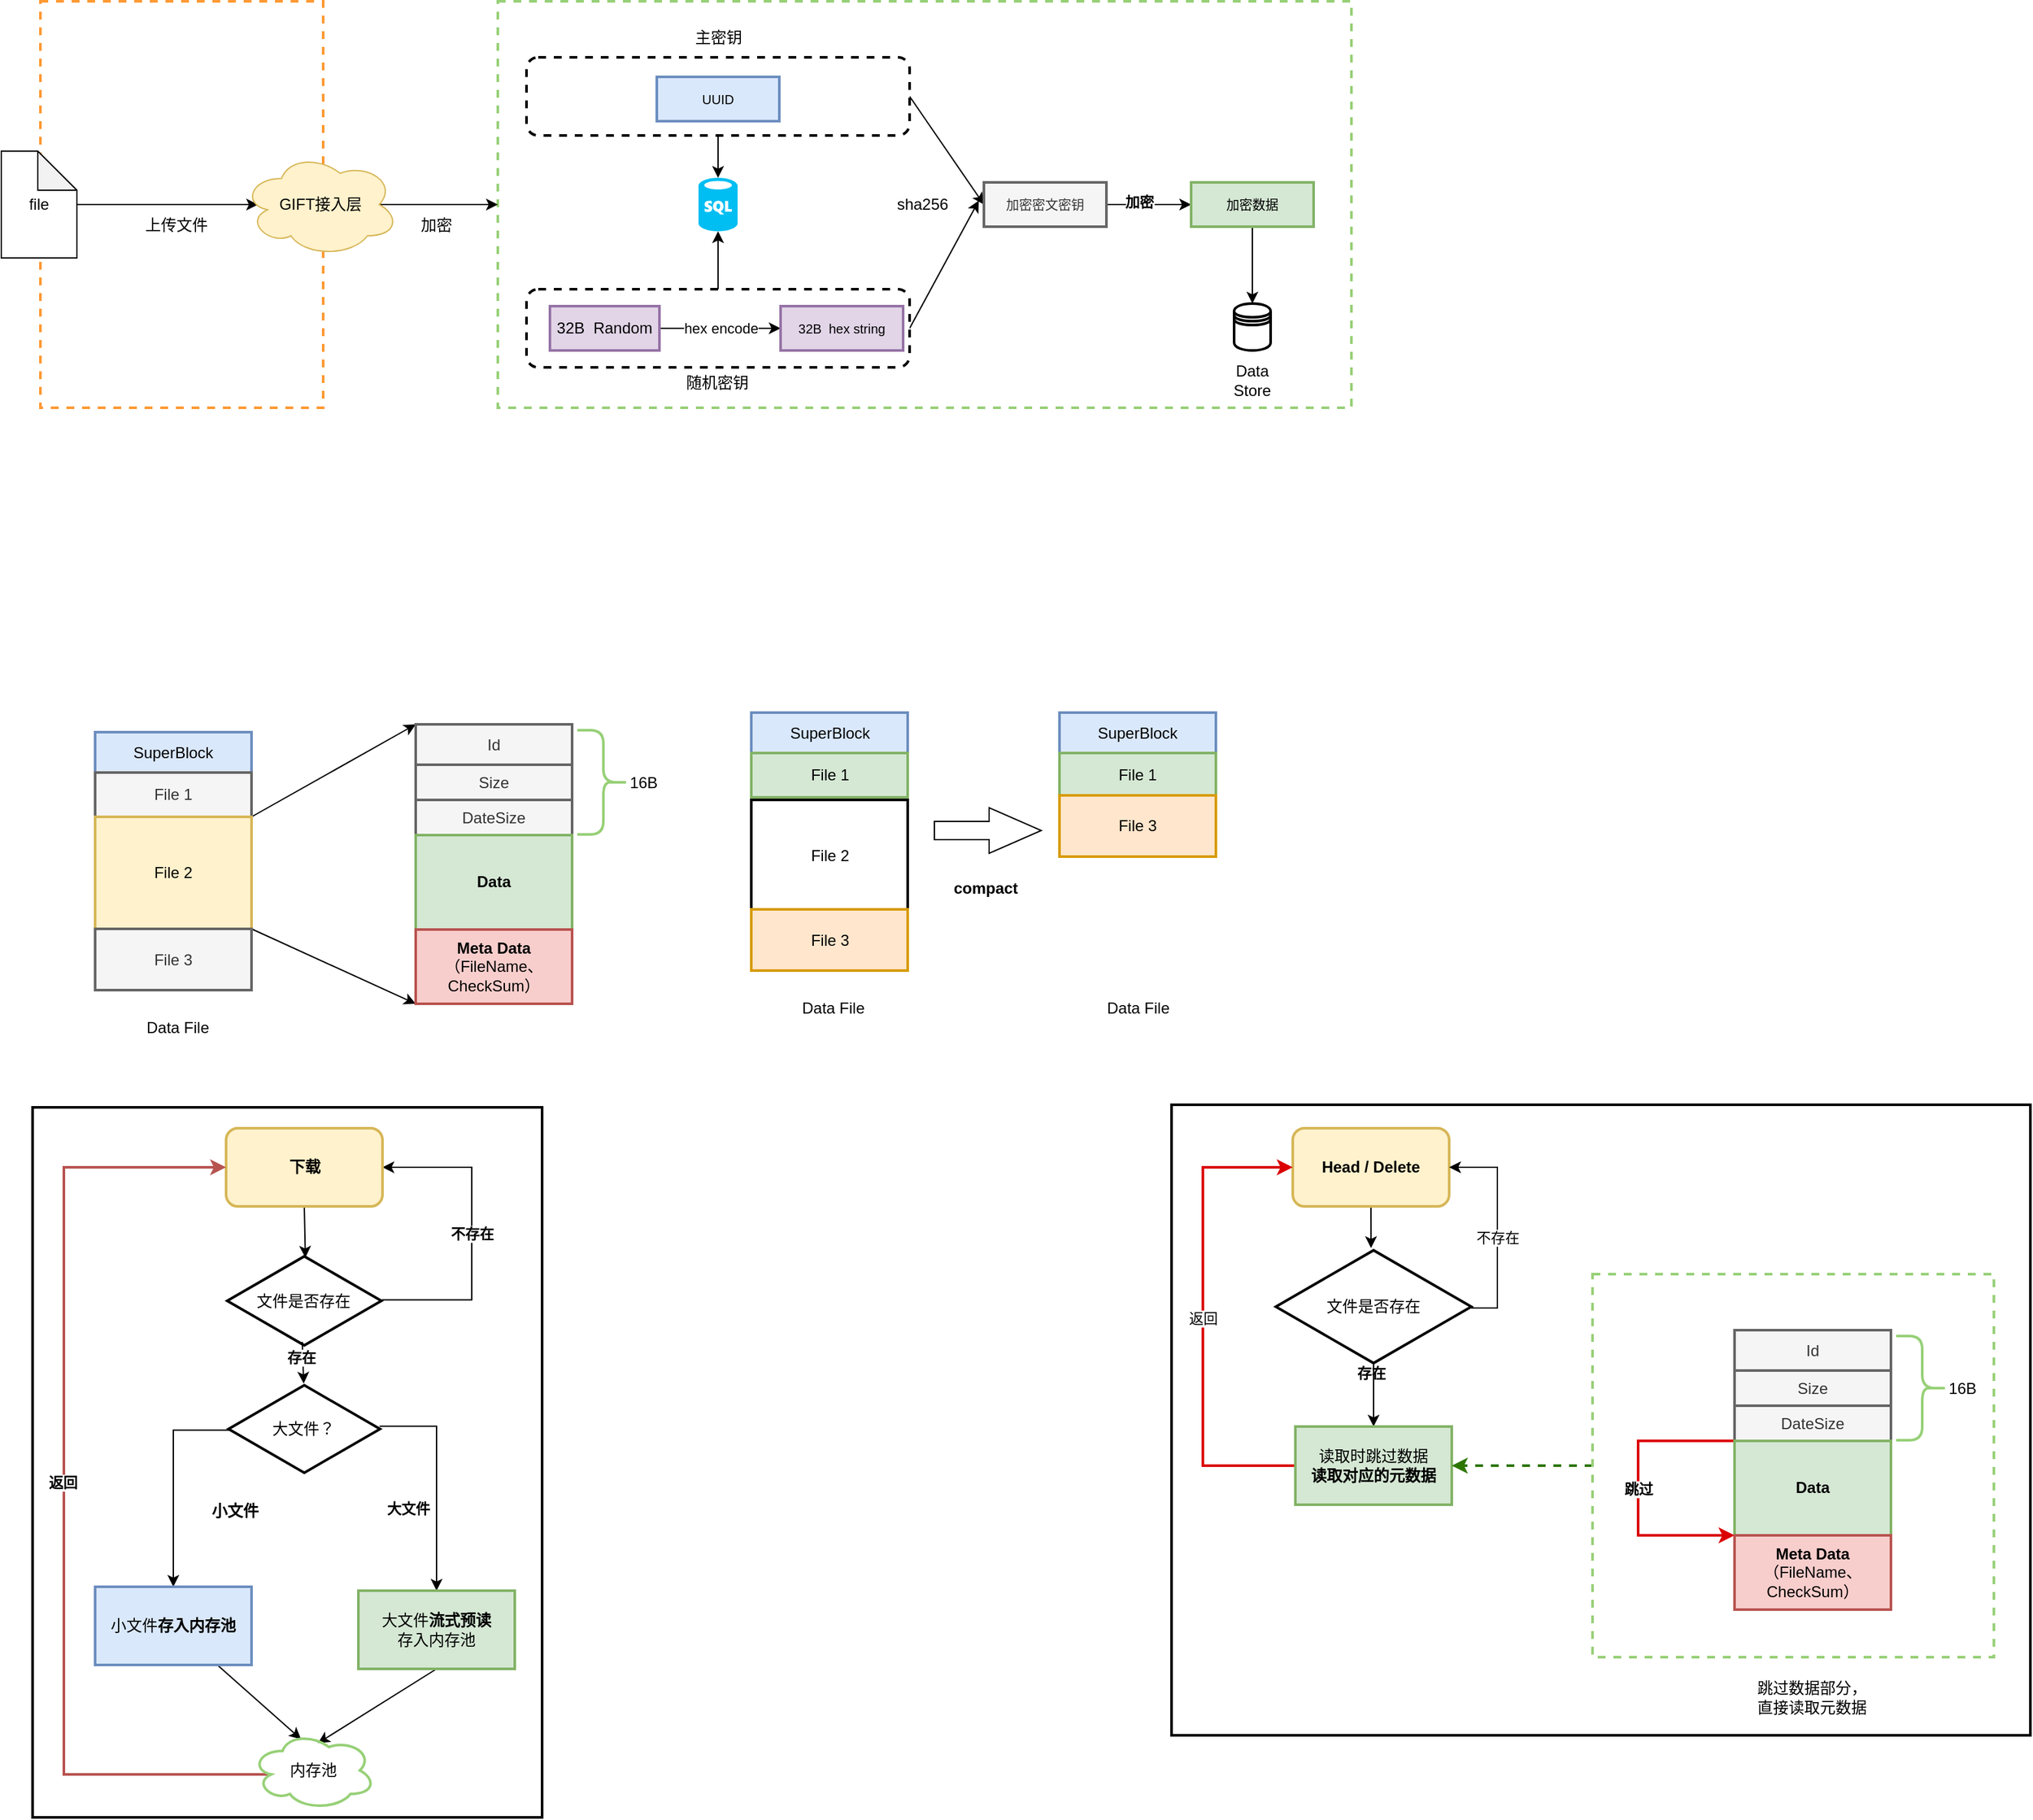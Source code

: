 <mxfile version="15.5.2" type="github">
  <diagram id="tpC0G9TIvh7pOY5HOuUN" name="Page-1">
    <mxGraphModel dx="946" dy="589" grid="0" gridSize="10" guides="1" tooltips="1" connect="1" arrows="1" fold="1" page="1" pageScale="1" pageWidth="3300" pageHeight="4681" math="0" shadow="0">
      <root>
        <mxCell id="0" />
        <mxCell id="1" parent="0" />
        <mxCell id="4K-yeC07X4enUbnwsxa1-139" value="" style="rounded=0;whiteSpace=wrap;html=1;strokeWidth=2;fillColor=none;gradientColor=none;" parent="1" vertex="1">
          <mxGeometry x="73" y="943" width="391" height="545" as="geometry" />
        </mxCell>
        <mxCell id="4K-yeC07X4enUbnwsxa1-140" value="" style="rounded=0;whiteSpace=wrap;html=1;strokeColor=#000000;strokeWidth=2;fillColor=none;gradientColor=none;" parent="1" vertex="1">
          <mxGeometry x="947" y="941" width="659" height="484" as="geometry" />
        </mxCell>
        <mxCell id="4K-yeC07X4enUbnwsxa1-6" value="" style="rounded=0;whiteSpace=wrap;html=1;perimeterSpacing=0;strokeWidth=2;dashed=1;fillColor=none;strokeColor=#97D077;" parent="1" vertex="1">
          <mxGeometry x="430" y="94" width="655" height="312" as="geometry" />
        </mxCell>
        <mxCell id="4K-yeC07X4enUbnwsxa1-5" value="" style="rounded=0;whiteSpace=wrap;html=1;perimeterSpacing=0;strokeWidth=2;dashed=1;strokeColor=#FF9933;" parent="1" vertex="1">
          <mxGeometry x="79" y="94" width="217" height="312" as="geometry" />
        </mxCell>
        <mxCell id="4K-yeC07X4enUbnwsxa1-4" style="edgeStyle=orthogonalEdgeStyle;rounded=0;orthogonalLoop=1;jettySize=auto;html=1;entryX=0.1;entryY=0.5;entryDx=0;entryDy=0;entryPerimeter=0;" parent="1" source="4K-yeC07X4enUbnwsxa1-1" target="4K-yeC07X4enUbnwsxa1-2" edge="1">
          <mxGeometry relative="1" as="geometry" />
        </mxCell>
        <mxCell id="4K-yeC07X4enUbnwsxa1-1" value="file" style="shape=note;whiteSpace=wrap;html=1;backgroundOutline=1;darkOpacity=0.05;" parent="1" vertex="1">
          <mxGeometry x="49" y="209" width="58" height="82" as="geometry" />
        </mxCell>
        <mxCell id="4K-yeC07X4enUbnwsxa1-7" style="edgeStyle=orthogonalEdgeStyle;rounded=0;orthogonalLoop=1;jettySize=auto;html=1;exitX=0.875;exitY=0.5;exitDx=0;exitDy=0;exitPerimeter=0;entryX=0;entryY=0.5;entryDx=0;entryDy=0;" parent="1" source="4K-yeC07X4enUbnwsxa1-2" target="4K-yeC07X4enUbnwsxa1-6" edge="1">
          <mxGeometry relative="1" as="geometry" />
        </mxCell>
        <mxCell id="4K-yeC07X4enUbnwsxa1-2" value="GIFT接入层" style="ellipse;shape=cloud;whiteSpace=wrap;html=1;fillColor=#fff2cc;strokeColor=#d6b656;" parent="1" vertex="1">
          <mxGeometry x="234" y="210" width="120" height="80" as="geometry" />
        </mxCell>
        <mxCell id="4K-yeC07X4enUbnwsxa1-8" value="上传文件" style="text;html=1;strokeColor=none;fillColor=none;align=center;verticalAlign=middle;whiteSpace=wrap;rounded=0;dashed=1;" parent="1" vertex="1">
          <mxGeometry x="148" y="255" width="71" height="21" as="geometry" />
        </mxCell>
        <mxCell id="4K-yeC07X4enUbnwsxa1-9" value="加密" style="text;html=1;strokeColor=none;fillColor=none;align=center;verticalAlign=middle;whiteSpace=wrap;rounded=0;dashed=1;" parent="1" vertex="1">
          <mxGeometry x="363" y="256" width="40" height="20" as="geometry" />
        </mxCell>
        <mxCell id="4K-yeC07X4enUbnwsxa1-28" style="edgeStyle=orthogonalEdgeStyle;rounded=0;orthogonalLoop=1;jettySize=auto;html=1;exitX=0.5;exitY=1;exitDx=0;exitDy=0;entryX=0.5;entryY=0;entryDx=0;entryDy=0;entryPerimeter=0;" parent="1" source="4K-yeC07X4enUbnwsxa1-10" target="4K-yeC07X4enUbnwsxa1-19" edge="1">
          <mxGeometry relative="1" as="geometry" />
        </mxCell>
        <mxCell id="4K-yeC07X4enUbnwsxa1-30" style="rounded=0;orthogonalLoop=1;jettySize=auto;html=1;exitX=1;exitY=0.5;exitDx=0;exitDy=0;entryX=0;entryY=0.5;entryDx=0;entryDy=0;" parent="1" source="4K-yeC07X4enUbnwsxa1-10" target="4K-yeC07X4enUbnwsxa1-29" edge="1">
          <mxGeometry relative="1" as="geometry" />
        </mxCell>
        <mxCell id="4K-yeC07X4enUbnwsxa1-10" value="" style="rounded=1;whiteSpace=wrap;html=1;dashed=1;strokeWidth=2;gradientColor=none;" parent="1" vertex="1">
          <mxGeometry x="452" y="137" width="294" height="60" as="geometry" />
        </mxCell>
        <mxCell id="4K-yeC07X4enUbnwsxa1-26" style="edgeStyle=orthogonalEdgeStyle;rounded=0;orthogonalLoop=1;jettySize=auto;html=1;exitX=0.5;exitY=0;exitDx=0;exitDy=0;entryX=0.5;entryY=1;entryDx=0;entryDy=0;entryPerimeter=0;" parent="1" source="4K-yeC07X4enUbnwsxa1-11" target="4K-yeC07X4enUbnwsxa1-19" edge="1">
          <mxGeometry relative="1" as="geometry" />
        </mxCell>
        <mxCell id="4K-yeC07X4enUbnwsxa1-31" style="edgeStyle=none;rounded=0;orthogonalLoop=1;jettySize=auto;html=1;exitX=1;exitY=0.5;exitDx=0;exitDy=0;" parent="1" source="4K-yeC07X4enUbnwsxa1-11" edge="1">
          <mxGeometry relative="1" as="geometry">
            <mxPoint x="799.059" y="247" as="targetPoint" />
          </mxGeometry>
        </mxCell>
        <mxCell id="4K-yeC07X4enUbnwsxa1-11" value="" style="rounded=1;whiteSpace=wrap;html=1;dashed=1;strokeWidth=2;gradientColor=none;" parent="1" vertex="1">
          <mxGeometry x="452" y="315" width="294" height="60" as="geometry" />
        </mxCell>
        <mxCell id="4K-yeC07X4enUbnwsxa1-12" value="主密钥" style="text;html=1;strokeColor=none;fillColor=none;align=center;verticalAlign=middle;whiteSpace=wrap;rounded=0;dashed=1;" parent="1" vertex="1">
          <mxGeometry x="573.5" y="112" width="51" height="20" as="geometry" />
        </mxCell>
        <mxCell id="4K-yeC07X4enUbnwsxa1-13" value="随机密钥" style="text;html=1;strokeColor=none;fillColor=none;align=center;verticalAlign=middle;whiteSpace=wrap;rounded=0;dashed=1;" parent="1" vertex="1">
          <mxGeometry x="568.75" y="377" width="58.5" height="20" as="geometry" />
        </mxCell>
        <mxCell id="4K-yeC07X4enUbnwsxa1-16" value="hex encode" style="edgeStyle=orthogonalEdgeStyle;rounded=0;orthogonalLoop=1;jettySize=auto;html=1;exitX=1;exitY=0.5;exitDx=0;exitDy=0;entryX=0;entryY=0.5;entryDx=0;entryDy=0;" parent="1" source="4K-yeC07X4enUbnwsxa1-14" target="4K-yeC07X4enUbnwsxa1-15" edge="1">
          <mxGeometry relative="1" as="geometry" />
        </mxCell>
        <mxCell id="4K-yeC07X4enUbnwsxa1-14" value="32B&amp;nbsp; Random" style="rounded=0;whiteSpace=wrap;html=1;strokeWidth=2;fillColor=#e1d5e7;strokeColor=#9673a6;" parent="1" vertex="1">
          <mxGeometry x="470" y="328" width="84" height="34" as="geometry" />
        </mxCell>
        <mxCell id="4K-yeC07X4enUbnwsxa1-15" value="&lt;font style=&quot;font-size: 10px&quot;&gt;32B&amp;nbsp; hex string&lt;/font&gt;" style="rounded=0;whiteSpace=wrap;html=1;strokeWidth=2;fillColor=#e1d5e7;strokeColor=#9673a6;" parent="1" vertex="1">
          <mxGeometry x="647" y="328" width="94" height="34" as="geometry" />
        </mxCell>
        <mxCell id="4K-yeC07X4enUbnwsxa1-17" value="&lt;font style=&quot;font-size: 10px&quot;&gt;UUID&lt;/font&gt;" style="rounded=0;whiteSpace=wrap;html=1;strokeWidth=2;fillColor=#dae8fc;strokeColor=#6c8ebf;" parent="1" vertex="1">
          <mxGeometry x="552" y="152" width="94" height="34" as="geometry" />
        </mxCell>
        <mxCell id="4K-yeC07X4enUbnwsxa1-19" value="" style="verticalLabelPosition=bottom;html=1;verticalAlign=top;align=center;strokeColor=none;fillColor=#00BEF2;shape=mxgraph.azure.sql_database;" parent="1" vertex="1">
          <mxGeometry x="584" y="229.5" width="30" height="41" as="geometry" />
        </mxCell>
        <mxCell id="4K-yeC07X4enUbnwsxa1-35" style="edgeStyle=none;rounded=0;orthogonalLoop=1;jettySize=auto;html=1;exitX=1;exitY=0.5;exitDx=0;exitDy=0;entryX=0;entryY=0.5;entryDx=0;entryDy=0;" parent="1" source="4K-yeC07X4enUbnwsxa1-29" target="4K-yeC07X4enUbnwsxa1-33" edge="1">
          <mxGeometry relative="1" as="geometry" />
        </mxCell>
        <mxCell id="4K-yeC07X4enUbnwsxa1-36" value="&lt;b&gt;加密&lt;/b&gt;" style="edgeLabel;html=1;align=center;verticalAlign=middle;resizable=0;points=[];" parent="4K-yeC07X4enUbnwsxa1-35" vertex="1" connectable="0">
          <mxGeometry x="-0.249" y="2" relative="1" as="geometry">
            <mxPoint as="offset" />
          </mxGeometry>
        </mxCell>
        <mxCell id="4K-yeC07X4enUbnwsxa1-29" value="&lt;span style=&quot;font-size: 10px&quot;&gt;加密密文密钥&lt;/span&gt;" style="rounded=0;whiteSpace=wrap;html=1;strokeWidth=2;fillColor=#f5f5f5;strokeColor=#666666;fontColor=#333333;" parent="1" vertex="1">
          <mxGeometry x="803" y="233" width="94" height="34" as="geometry" />
        </mxCell>
        <mxCell id="4K-yeC07X4enUbnwsxa1-32" value="sha256" style="text;html=1;strokeColor=none;fillColor=none;align=center;verticalAlign=middle;whiteSpace=wrap;rounded=0;" parent="1" vertex="1">
          <mxGeometry x="736" y="240" width="40" height="20" as="geometry" />
        </mxCell>
        <mxCell id="4K-yeC07X4enUbnwsxa1-38" style="edgeStyle=none;rounded=0;orthogonalLoop=1;jettySize=auto;html=1;exitX=0.5;exitY=1;exitDx=0;exitDy=0;" parent="1" source="4K-yeC07X4enUbnwsxa1-33" target="4K-yeC07X4enUbnwsxa1-37" edge="1">
          <mxGeometry relative="1" as="geometry" />
        </mxCell>
        <mxCell id="4K-yeC07X4enUbnwsxa1-33" value="&lt;span style=&quot;font-size: 10px&quot;&gt;加密数据&lt;/span&gt;" style="rounded=0;whiteSpace=wrap;html=1;strokeWidth=2;fillColor=#d5e8d4;strokeColor=#82b366;" parent="1" vertex="1">
          <mxGeometry x="962" y="233" width="94" height="34" as="geometry" />
        </mxCell>
        <mxCell id="4K-yeC07X4enUbnwsxa1-37" value="" style="shape=datastore;whiteSpace=wrap;html=1;strokeWidth=2;gradientColor=none;" parent="1" vertex="1">
          <mxGeometry x="995" y="326" width="28" height="36" as="geometry" />
        </mxCell>
        <mxCell id="4K-yeC07X4enUbnwsxa1-39" value="Data Store" style="text;html=1;strokeColor=none;fillColor=none;align=center;verticalAlign=middle;whiteSpace=wrap;rounded=0;" parent="1" vertex="1">
          <mxGeometry x="989" y="375" width="40" height="20" as="geometry" />
        </mxCell>
        <mxCell id="4K-yeC07X4enUbnwsxa1-42" style="edgeStyle=none;rounded=0;orthogonalLoop=1;jettySize=auto;html=1;exitX=1;exitY=0.5;exitDx=0;exitDy=0;" parent="1" source="4K-yeC07X4enUbnwsxa1-6" target="4K-yeC07X4enUbnwsxa1-6" edge="1">
          <mxGeometry relative="1" as="geometry" />
        </mxCell>
        <mxCell id="4K-yeC07X4enUbnwsxa1-59" value="SuperBlock" style="rounded=0;whiteSpace=wrap;html=1;strokeColor=#6c8ebf;strokeWidth=2;fillColor=#dae8fc;" parent="1" vertex="1">
          <mxGeometry x="121" y="655" width="120" height="31" as="geometry" />
        </mxCell>
        <mxCell id="4K-yeC07X4enUbnwsxa1-62" value="File 1" style="rounded=0;whiteSpace=wrap;html=1;strokeColor=#666666;strokeWidth=2;fillColor=#f5f5f5;fontColor=#333333;" parent="1" vertex="1">
          <mxGeometry x="121" y="686" width="120" height="34" as="geometry" />
        </mxCell>
        <mxCell id="4K-yeC07X4enUbnwsxa1-71" style="edgeStyle=none;rounded=0;orthogonalLoop=1;jettySize=auto;html=1;exitX=1;exitY=0;exitDx=0;exitDy=0;entryX=0;entryY=0;entryDx=0;entryDy=0;" parent="1" source="4K-yeC07X4enUbnwsxa1-63" target="4K-yeC07X4enUbnwsxa1-66" edge="1">
          <mxGeometry relative="1" as="geometry" />
        </mxCell>
        <mxCell id="4K-yeC07X4enUbnwsxa1-72" style="edgeStyle=none;rounded=0;orthogonalLoop=1;jettySize=auto;html=1;exitX=1;exitY=1;exitDx=0;exitDy=0;entryX=0;entryY=1;entryDx=0;entryDy=0;" parent="1" source="4K-yeC07X4enUbnwsxa1-63" target="4K-yeC07X4enUbnwsxa1-70" edge="1">
          <mxGeometry relative="1" as="geometry" />
        </mxCell>
        <mxCell id="4K-yeC07X4enUbnwsxa1-63" value="File 2" style="rounded=0;whiteSpace=wrap;html=1;strokeColor=#d6b656;strokeWidth=2;fillColor=#fff2cc;" parent="1" vertex="1">
          <mxGeometry x="121" y="720" width="120" height="86" as="geometry" />
        </mxCell>
        <mxCell id="4K-yeC07X4enUbnwsxa1-64" value="File 3" style="rounded=0;whiteSpace=wrap;html=1;strokeColor=#666666;strokeWidth=2;fillColor=#f5f5f5;fontColor=#333333;" parent="1" vertex="1">
          <mxGeometry x="121" y="806" width="120" height="47" as="geometry" />
        </mxCell>
        <mxCell id="4K-yeC07X4enUbnwsxa1-66" value="Id" style="rounded=0;whiteSpace=wrap;html=1;strokeColor=#666666;strokeWidth=2;fillColor=#f5f5f5;fontColor=#333333;" parent="1" vertex="1">
          <mxGeometry x="367" y="649" width="120" height="31" as="geometry" />
        </mxCell>
        <mxCell id="4K-yeC07X4enUbnwsxa1-67" value="Size" style="rounded=0;whiteSpace=wrap;html=1;strokeColor=#666666;strokeWidth=2;fillColor=#f5f5f5;fontColor=#333333;" parent="1" vertex="1">
          <mxGeometry x="367" y="680" width="120" height="27" as="geometry" />
        </mxCell>
        <mxCell id="4K-yeC07X4enUbnwsxa1-68" value="DateSize" style="rounded=0;whiteSpace=wrap;html=1;strokeColor=#666666;strokeWidth=2;fillColor=#f5f5f5;fontColor=#333333;" parent="1" vertex="1">
          <mxGeometry x="367" y="707" width="120" height="27" as="geometry" />
        </mxCell>
        <mxCell id="4K-yeC07X4enUbnwsxa1-69" value="Data" style="rounded=0;whiteSpace=wrap;html=1;strokeColor=#82b366;strokeWidth=2;fillColor=#d5e8d4;fontStyle=1" parent="1" vertex="1">
          <mxGeometry x="367" y="734" width="120" height="72.5" as="geometry" />
        </mxCell>
        <mxCell id="4K-yeC07X4enUbnwsxa1-70" value="&lt;b&gt;Meta&lt;/b&gt; &lt;b&gt;Data&lt;/b&gt;&lt;br&gt;（FileName、&lt;br&gt;CheckSum）" style="rounded=0;whiteSpace=wrap;html=1;strokeColor=#b85450;strokeWidth=2;fillColor=#f8cecc;" parent="1" vertex="1">
          <mxGeometry x="367" y="806.5" width="120" height="57" as="geometry" />
        </mxCell>
        <mxCell id="4K-yeC07X4enUbnwsxa1-73" value="" style="shape=curlyBracket;whiteSpace=wrap;html=1;rounded=1;flipH=1;strokeColor=#97D077;strokeWidth=2;fillColor=none;gradientColor=none;" parent="1" vertex="1">
          <mxGeometry x="491" y="653.5" width="40" height="80" as="geometry" />
        </mxCell>
        <mxCell id="4K-yeC07X4enUbnwsxa1-76" value="16B" style="text;html=1;strokeColor=none;fillColor=none;align=center;verticalAlign=middle;whiteSpace=wrap;rounded=0;" parent="1" vertex="1">
          <mxGeometry x="522" y="683.5" width="40" height="20" as="geometry" />
        </mxCell>
        <mxCell id="4K-yeC07X4enUbnwsxa1-78" value="Data File" style="text;html=1;align=center;verticalAlign=middle;resizable=0;points=[];autosize=1;strokeColor=none;fillColor=none;" parent="1" vertex="1">
          <mxGeometry x="154.5" y="873" width="58" height="18" as="geometry" />
        </mxCell>
        <mxCell id="4K-yeC07X4enUbnwsxa1-86" style="edgeStyle=none;rounded=0;orthogonalLoop=1;jettySize=auto;html=1;exitX=0.5;exitY=1;exitDx=0;exitDy=0;entryX=0.507;entryY=0.033;entryDx=0;entryDy=0;entryPerimeter=0;" parent="1" source="4K-yeC07X4enUbnwsxa1-88" target="4K-yeC07X4enUbnwsxa1-143" edge="1">
          <mxGeometry relative="1" as="geometry">
            <mxPoint x="281.5" y="1079" as="targetPoint" />
            <mxPoint x="280.5" y="1003" as="sourcePoint" />
          </mxGeometry>
        </mxCell>
        <mxCell id="4K-yeC07X4enUbnwsxa1-93" value="" style="edgeStyle=none;rounded=0;orthogonalLoop=1;jettySize=auto;html=1;exitX=0.487;exitY=0.944;exitDx=0;exitDy=0;exitPerimeter=0;entryX=0.496;entryY=0;entryDx=0;entryDy=0;entryPerimeter=0;" parent="1" source="4K-yeC07X4enUbnwsxa1-143" target="4K-yeC07X4enUbnwsxa1-144" edge="1">
          <mxGeometry relative="1" as="geometry">
            <mxPoint x="281.5" y="1131" as="sourcePoint" />
            <mxPoint x="280.542" y="1173" as="targetPoint" />
          </mxGeometry>
        </mxCell>
        <mxCell id="4K-yeC07X4enUbnwsxa1-111" value="&lt;b&gt;存在&lt;/b&gt;" style="edgeLabel;html=1;align=center;verticalAlign=middle;resizable=0;points=[];" parent="4K-yeC07X4enUbnwsxa1-93" vertex="1" connectable="0">
          <mxGeometry x="-0.238" y="-2" relative="1" as="geometry">
            <mxPoint as="offset" />
          </mxGeometry>
        </mxCell>
        <mxCell id="4K-yeC07X4enUbnwsxa1-110" value="&lt;b&gt;不存在&lt;/b&gt;" style="edgeStyle=orthogonalEdgeStyle;rounded=0;orthogonalLoop=1;jettySize=auto;html=1;exitX=1.003;exitY=0.489;exitDx=0;exitDy=0;entryX=1;entryY=0.5;entryDx=0;entryDy=0;strokeWidth=1;exitPerimeter=0;" parent="1" source="4K-yeC07X4enUbnwsxa1-143" target="4K-yeC07X4enUbnwsxa1-88" edge="1">
          <mxGeometry relative="1" as="geometry">
            <mxPoint x="324" y="1105" as="sourcePoint" />
            <Array as="points">
              <mxPoint x="410" y="1091" />
              <mxPoint x="410" y="989" />
            </Array>
          </mxGeometry>
        </mxCell>
        <mxCell id="4K-yeC07X4enUbnwsxa1-88" value="&lt;b&gt;下载&lt;/b&gt;" style="rounded=1;whiteSpace=wrap;html=1;strokeColor=#d6b656;strokeWidth=2;fillColor=#fff2cc;" parent="1" vertex="1">
          <mxGeometry x="221.5" y="959" width="120" height="60" as="geometry" />
        </mxCell>
        <mxCell id="4K-yeC07X4enUbnwsxa1-97" value="" style="edgeStyle=orthogonalEdgeStyle;rounded=0;orthogonalLoop=1;jettySize=auto;html=1;exitX=0.008;exitY=0.513;exitDx=0;exitDy=0;entryX=0.5;entryY=0;entryDx=0;entryDy=0;exitPerimeter=0;" parent="1" source="4K-yeC07X4enUbnwsxa1-144" target="4K-yeC07X4enUbnwsxa1-96" edge="1">
          <mxGeometry relative="1" as="geometry">
            <mxPoint x="281.5" y="1233" as="sourcePoint" />
          </mxGeometry>
        </mxCell>
        <mxCell id="4K-yeC07X4enUbnwsxa1-107" value="&lt;b&gt;大文件&lt;/b&gt;" style="edgeStyle=orthogonalEdgeStyle;rounded=0;orthogonalLoop=1;jettySize=auto;html=1;entryX=0.5;entryY=0;entryDx=0;entryDy=0;exitX=0.997;exitY=0.47;exitDx=0;exitDy=0;exitPerimeter=0;" parent="1" source="4K-yeC07X4enUbnwsxa1-144" target="4K-yeC07X4enUbnwsxa1-102" edge="1">
          <mxGeometry x="0.259" y="-22" relative="1" as="geometry">
            <mxPoint x="281.5" y="1233" as="sourcePoint" />
            <mxPoint as="offset" />
          </mxGeometry>
        </mxCell>
        <mxCell id="4K-yeC07X4enUbnwsxa1-104" style="edgeStyle=none;rounded=0;orthogonalLoop=1;jettySize=auto;html=1;entryX=0.4;entryY=0.1;entryDx=0;entryDy=0;entryPerimeter=0;" parent="1" source="4K-yeC07X4enUbnwsxa1-96" target="4K-yeC07X4enUbnwsxa1-103" edge="1">
          <mxGeometry relative="1" as="geometry" />
        </mxCell>
        <mxCell id="4K-yeC07X4enUbnwsxa1-96" value="小文件&lt;b&gt;存入内存池&lt;/b&gt;" style="whiteSpace=wrap;html=1;strokeWidth=2;fillColor=#dae8fc;strokeColor=#6c8ebf;" parent="1" vertex="1">
          <mxGeometry x="121" y="1311" width="120" height="60" as="geometry" />
        </mxCell>
        <mxCell id="4K-yeC07X4enUbnwsxa1-105" style="edgeStyle=none;rounded=0;orthogonalLoop=1;jettySize=auto;html=1;exitX=0.5;exitY=1;exitDx=0;exitDy=0;entryX=0.537;entryY=0.15;entryDx=0;entryDy=0;entryPerimeter=0;" parent="1" source="4K-yeC07X4enUbnwsxa1-102" target="4K-yeC07X4enUbnwsxa1-103" edge="1">
          <mxGeometry relative="1" as="geometry" />
        </mxCell>
        <mxCell id="4K-yeC07X4enUbnwsxa1-102" value="大文件&lt;b&gt;流式预读&lt;/b&gt;&lt;br&gt;存入内存池" style="whiteSpace=wrap;html=1;strokeWidth=2;fillColor=#d5e8d4;strokeColor=#82b366;" parent="1" vertex="1">
          <mxGeometry x="323" y="1314" width="120" height="60" as="geometry" />
        </mxCell>
        <mxCell id="4K-yeC07X4enUbnwsxa1-109" style="edgeStyle=orthogonalEdgeStyle;rounded=0;orthogonalLoop=1;jettySize=auto;html=1;entryX=0;entryY=0.5;entryDx=0;entryDy=0;exitX=0.16;exitY=0.55;exitDx=0;exitDy=0;exitPerimeter=0;strokeWidth=2;fillColor=#f8cecc;strokeColor=#b85450;" parent="1" source="4K-yeC07X4enUbnwsxa1-103" target="4K-yeC07X4enUbnwsxa1-88" edge="1">
          <mxGeometry relative="1" as="geometry">
            <mxPoint x="101" y="1146" as="targetPoint" />
            <Array as="points">
              <mxPoint x="97" y="1455" />
              <mxPoint x="97" y="989" />
            </Array>
          </mxGeometry>
        </mxCell>
        <mxCell id="4K-yeC07X4enUbnwsxa1-112" value="&lt;b&gt;返回&lt;/b&gt;" style="edgeLabel;html=1;align=center;verticalAlign=middle;resizable=0;points=[];" parent="4K-yeC07X4enUbnwsxa1-109" vertex="1" connectable="0">
          <mxGeometry x="0.022" y="1" relative="1" as="geometry">
            <mxPoint as="offset" />
          </mxGeometry>
        </mxCell>
        <mxCell id="4K-yeC07X4enUbnwsxa1-103" value="内存池" style="ellipse;shape=cloud;whiteSpace=wrap;html=1;strokeColor=#97D077;strokeWidth=2;fillColor=none;gradientColor=none;" parent="1" vertex="1">
          <mxGeometry x="241" y="1422" width="95" height="60" as="geometry" />
        </mxCell>
        <mxCell id="4K-yeC07X4enUbnwsxa1-108" value="&lt;b&gt;小文件&lt;/b&gt;" style="text;html=1;align=center;verticalAlign=middle;resizable=0;points=[];autosize=1;strokeColor=none;fillColor=none;" parent="1" vertex="1">
          <mxGeometry x="205" y="1244" width="46" height="18" as="geometry" />
        </mxCell>
        <mxCell id="4K-yeC07X4enUbnwsxa1-115" style="edgeStyle=none;rounded=0;orthogonalLoop=1;jettySize=auto;html=1;exitX=0.5;exitY=1;exitDx=0;exitDy=0;entryX=0.487;entryY=0;entryDx=0;entryDy=0;entryPerimeter=0;" parent="1" source="4K-yeC07X4enUbnwsxa1-119" target="4K-yeC07X4enUbnwsxa1-141" edge="1">
          <mxGeometry relative="1" as="geometry">
            <mxPoint x="1102" y="1079" as="targetPoint" />
            <mxPoint x="1101" y="1003" as="sourcePoint" />
          </mxGeometry>
        </mxCell>
        <mxCell id="4K-yeC07X4enUbnwsxa1-116" value="&lt;b&gt;存在&lt;/b&gt;" style="edgeLabel;html=1;align=center;verticalAlign=middle;resizable=0;points=[];" parent="1" vertex="1" connectable="0">
          <mxGeometry x="1100" y="1147" as="geometry" />
        </mxCell>
        <mxCell id="4K-yeC07X4enUbnwsxa1-131" style="edgeStyle=orthogonalEdgeStyle;rounded=0;orthogonalLoop=1;jettySize=auto;html=1;exitX=0.5;exitY=0.978;exitDx=0;exitDy=0;entryX=0.5;entryY=0;entryDx=0;entryDy=0;strokeWidth=1;exitPerimeter=0;" parent="1" source="4K-yeC07X4enUbnwsxa1-141" target="4K-yeC07X4enUbnwsxa1-130" edge="1">
          <mxGeometry relative="1" as="geometry">
            <mxPoint x="1102" y="1131" as="sourcePoint" />
          </mxGeometry>
        </mxCell>
        <mxCell id="4K-yeC07X4enUbnwsxa1-119" value="&lt;b&gt;Head / Delete&lt;/b&gt;" style="rounded=1;whiteSpace=wrap;html=1;strokeColor=#d6b656;strokeWidth=2;fillColor=#fff2cc;" parent="1" vertex="1">
          <mxGeometry x="1040" y="959" width="120" height="60" as="geometry" />
        </mxCell>
        <mxCell id="4K-yeC07X4enUbnwsxa1-123" value="Id" style="rounded=0;whiteSpace=wrap;html=1;strokeColor=#666666;strokeWidth=2;fillColor=#f5f5f5;fontColor=#333333;" parent="1" vertex="1">
          <mxGeometry x="1379" y="1114" width="120" height="31" as="geometry" />
        </mxCell>
        <mxCell id="4K-yeC07X4enUbnwsxa1-124" value="Size" style="rounded=0;whiteSpace=wrap;html=1;strokeColor=#666666;strokeWidth=2;fillColor=#f5f5f5;fontColor=#333333;" parent="1" vertex="1">
          <mxGeometry x="1379" y="1145" width="120" height="27" as="geometry" />
        </mxCell>
        <mxCell id="4K-yeC07X4enUbnwsxa1-125" value="DateSize" style="rounded=0;whiteSpace=wrap;html=1;strokeColor=#666666;strokeWidth=2;fillColor=#f5f5f5;fontColor=#333333;" parent="1" vertex="1">
          <mxGeometry x="1379" y="1172" width="120" height="27" as="geometry" />
        </mxCell>
        <mxCell id="4K-yeC07X4enUbnwsxa1-132" style="edgeStyle=orthogonalEdgeStyle;rounded=0;orthogonalLoop=1;jettySize=auto;html=1;exitX=0;exitY=0;exitDx=0;exitDy=0;entryX=0;entryY=0;entryDx=0;entryDy=0;strokeWidth=2;fillColor=#e51400;strokeColor=#DB0000;" parent="1" source="4K-yeC07X4enUbnwsxa1-126" target="4K-yeC07X4enUbnwsxa1-127" edge="1">
          <mxGeometry relative="1" as="geometry">
            <Array as="points">
              <mxPoint x="1305" y="1199.25" />
              <mxPoint x="1305" y="1271.25" />
            </Array>
          </mxGeometry>
        </mxCell>
        <mxCell id="4K-yeC07X4enUbnwsxa1-133" value="&lt;b&gt;跳过&lt;/b&gt;" style="edgeLabel;html=1;align=center;verticalAlign=middle;resizable=0;points=[];" parent="4K-yeC07X4enUbnwsxa1-132" vertex="1" connectable="0">
          <mxGeometry x="0.009" relative="1" as="geometry">
            <mxPoint as="offset" />
          </mxGeometry>
        </mxCell>
        <mxCell id="4K-yeC07X4enUbnwsxa1-126" value="Data" style="rounded=0;whiteSpace=wrap;html=1;strokeColor=#82b366;strokeWidth=2;fillColor=#d5e8d4;fontStyle=1" parent="1" vertex="1">
          <mxGeometry x="1379" y="1199" width="120" height="72.5" as="geometry" />
        </mxCell>
        <mxCell id="4K-yeC07X4enUbnwsxa1-127" value="&lt;b&gt;Meta&lt;/b&gt; &lt;b&gt;Data&lt;/b&gt;&lt;br&gt;（FileName、&lt;br&gt;CheckSum）" style="rounded=0;whiteSpace=wrap;html=1;strokeColor=#b85450;strokeWidth=2;fillColor=#f8cecc;" parent="1" vertex="1">
          <mxGeometry x="1379" y="1271.5" width="120" height="57" as="geometry" />
        </mxCell>
        <mxCell id="4K-yeC07X4enUbnwsxa1-128" value="" style="shape=curlyBracket;whiteSpace=wrap;html=1;rounded=1;flipH=1;strokeColor=#97D077;strokeWidth=2;fillColor=none;gradientColor=none;" parent="1" vertex="1">
          <mxGeometry x="1503" y="1118.5" width="40" height="80" as="geometry" />
        </mxCell>
        <mxCell id="4K-yeC07X4enUbnwsxa1-129" value="16B" style="text;html=1;strokeColor=none;fillColor=none;align=center;verticalAlign=middle;whiteSpace=wrap;rounded=0;" parent="1" vertex="1">
          <mxGeometry x="1534" y="1148.5" width="40" height="20" as="geometry" />
        </mxCell>
        <mxCell id="4K-yeC07X4enUbnwsxa1-134" value="返回" style="edgeStyle=orthogonalEdgeStyle;rounded=0;orthogonalLoop=1;jettySize=auto;html=1;exitX=0;exitY=0.5;exitDx=0;exitDy=0;entryX=0;entryY=0.5;entryDx=0;entryDy=0;strokeColor=#DB0000;strokeWidth=2;" parent="1" source="4K-yeC07X4enUbnwsxa1-130" target="4K-yeC07X4enUbnwsxa1-119" edge="1">
          <mxGeometry relative="1" as="geometry">
            <Array as="points">
              <mxPoint x="971" y="1218" />
              <mxPoint x="971" y="989" />
            </Array>
          </mxGeometry>
        </mxCell>
        <mxCell id="4K-yeC07X4enUbnwsxa1-130" value="读取时跳过数据&lt;br&gt;&lt;b&gt;读取对应的元数据&lt;/b&gt;" style="whiteSpace=wrap;html=1;strokeWidth=2;fillColor=#d5e8d4;strokeColor=#82b366;" parent="1" vertex="1">
          <mxGeometry x="1042" y="1188" width="120" height="60" as="geometry" />
        </mxCell>
        <mxCell id="4K-yeC07X4enUbnwsxa1-138" style="rounded=0;orthogonalLoop=1;jettySize=auto;html=1;exitX=0;exitY=0.5;exitDx=0;exitDy=0;entryX=1;entryY=0.5;entryDx=0;entryDy=0;strokeColor=#2D7600;strokeWidth=2;dashed=1;fillColor=#60a917;" parent="1" source="4K-yeC07X4enUbnwsxa1-135" target="4K-yeC07X4enUbnwsxa1-130" edge="1">
          <mxGeometry relative="1" as="geometry" />
        </mxCell>
        <mxCell id="4K-yeC07X4enUbnwsxa1-135" value="" style="rounded=0;whiteSpace=wrap;html=1;strokeColor=#97D077;strokeWidth=2;fillColor=none;gradientColor=none;dashed=1;" parent="1" vertex="1">
          <mxGeometry x="1270" y="1071" width="308" height="294" as="geometry" />
        </mxCell>
        <mxCell id="4K-yeC07X4enUbnwsxa1-136" value="跳过数据部分，&lt;br&gt;直接读取元数据" style="text;html=1;strokeColor=none;fillColor=none;align=center;verticalAlign=middle;whiteSpace=wrap;rounded=0;dashed=1;" parent="1" vertex="1">
          <mxGeometry x="1379" y="1377" width="119" height="38" as="geometry" />
        </mxCell>
        <mxCell id="4K-yeC07X4enUbnwsxa1-142" style="edgeStyle=orthogonalEdgeStyle;rounded=0;orthogonalLoop=1;jettySize=auto;html=1;entryX=1;entryY=0.5;entryDx=0;entryDy=0;strokeWidth=1;exitX=1;exitY=0.511;exitDx=0;exitDy=0;exitPerimeter=0;" parent="1" source="4K-yeC07X4enUbnwsxa1-141" target="4K-yeC07X4enUbnwsxa1-119" edge="1">
          <mxGeometry relative="1" as="geometry" />
        </mxCell>
        <mxCell id="4K-yeC07X4enUbnwsxa1-146" value="不存在" style="edgeLabel;html=1;align=center;verticalAlign=middle;resizable=0;points=[];" parent="4K-yeC07X4enUbnwsxa1-142" vertex="1" connectable="0">
          <mxGeometry x="-0.103" relative="1" as="geometry">
            <mxPoint as="offset" />
          </mxGeometry>
        </mxCell>
        <mxCell id="4K-yeC07X4enUbnwsxa1-141" value="文件是否存在" style="html=1;whiteSpace=wrap;aspect=fixed;shape=isoRectangle;strokeColor=#000000;strokeWidth=2;fillColor=none;gradientColor=none;" parent="1" vertex="1">
          <mxGeometry x="1027" y="1051" width="150" height="90" as="geometry" />
        </mxCell>
        <mxCell id="4K-yeC07X4enUbnwsxa1-143" value="文件是否存在" style="html=1;whiteSpace=wrap;aspect=fixed;shape=isoRectangle;strokeColor=#000000;strokeWidth=2;fillColor=none;gradientColor=none;" parent="1" vertex="1">
          <mxGeometry x="222.34" y="1056" width="118.33" height="71" as="geometry" />
        </mxCell>
        <mxCell id="4K-yeC07X4enUbnwsxa1-144" value="大文件？" style="html=1;whiteSpace=wrap;aspect=fixed;shape=isoRectangle;strokeColor=#000000;strokeWidth=2;fillColor=none;gradientColor=none;" parent="1" vertex="1">
          <mxGeometry x="223.38" y="1155" width="116.25" height="69.75" as="geometry" />
        </mxCell>
        <mxCell id="lof-RIBENLx9nNbvITJ9-1" value="SuperBlock" style="rounded=0;whiteSpace=wrap;html=1;strokeColor=#6c8ebf;strokeWidth=2;fillColor=#dae8fc;" vertex="1" parent="1">
          <mxGeometry x="624.5" y="640" width="120" height="31" as="geometry" />
        </mxCell>
        <mxCell id="lof-RIBENLx9nNbvITJ9-2" value="File 1" style="rounded=0;whiteSpace=wrap;html=1;strokeColor=#82b366;strokeWidth=2;fillColor=#d5e8d4;" vertex="1" parent="1">
          <mxGeometry x="624.5" y="671" width="120" height="34" as="geometry" />
        </mxCell>
        <mxCell id="lof-RIBENLx9nNbvITJ9-3" value="File 2" style="rounded=0;whiteSpace=wrap;html=1;strokeWidth=2;" vertex="1" parent="1">
          <mxGeometry x="624.5" y="707" width="120" height="86" as="geometry" />
        </mxCell>
        <mxCell id="lof-RIBENLx9nNbvITJ9-4" value="File 3" style="rounded=0;whiteSpace=wrap;html=1;strokeColor=#d79b00;strokeWidth=2;fillColor=#ffe6cc;" vertex="1" parent="1">
          <mxGeometry x="624.5" y="791" width="120" height="47" as="geometry" />
        </mxCell>
        <mxCell id="lof-RIBENLx9nNbvITJ9-5" value="Data File" style="text;html=1;align=center;verticalAlign=middle;resizable=0;points=[];autosize=1;strokeColor=none;fillColor=none;" vertex="1" parent="1">
          <mxGeometry x="658" y="858" width="58" height="18" as="geometry" />
        </mxCell>
        <mxCell id="lof-RIBENLx9nNbvITJ9-6" value="SuperBlock" style="rounded=0;whiteSpace=wrap;html=1;strokeColor=#6c8ebf;strokeWidth=2;fillColor=#dae8fc;" vertex="1" parent="1">
          <mxGeometry x="861" y="640" width="120" height="31" as="geometry" />
        </mxCell>
        <mxCell id="lof-RIBENLx9nNbvITJ9-7" value="File 1" style="rounded=0;whiteSpace=wrap;html=1;strokeColor=#82b366;strokeWidth=2;fillColor=#d5e8d4;" vertex="1" parent="1">
          <mxGeometry x="861" y="671" width="120" height="34" as="geometry" />
        </mxCell>
        <mxCell id="lof-RIBENLx9nNbvITJ9-9" value="File 3" style="rounded=0;whiteSpace=wrap;html=1;strokeColor=#d79b00;strokeWidth=2;fillColor=#ffe6cc;" vertex="1" parent="1">
          <mxGeometry x="861" y="703.5" width="120" height="47" as="geometry" />
        </mxCell>
        <mxCell id="lof-RIBENLx9nNbvITJ9-10" value="Data File" style="text;html=1;align=center;verticalAlign=middle;resizable=0;points=[];autosize=1;strokeColor=none;fillColor=none;" vertex="1" parent="1">
          <mxGeometry x="892" y="858" width="58" height="18" as="geometry" />
        </mxCell>
        <mxCell id="lof-RIBENLx9nNbvITJ9-11" value="" style="html=1;shadow=0;dashed=0;align=center;verticalAlign=middle;shape=mxgraph.arrows2.arrow;dy=0.6;dx=40;notch=0;" vertex="1" parent="1">
          <mxGeometry x="765" y="713" width="82" height="35" as="geometry" />
        </mxCell>
        <mxCell id="lof-RIBENLx9nNbvITJ9-12" value="&lt;b&gt;compact&lt;/b&gt;" style="text;html=1;align=center;verticalAlign=middle;resizable=0;points=[];autosize=1;strokeColor=none;fillColor=none;" vertex="1" parent="1">
          <mxGeometry x="774" y="766" width="59" height="18" as="geometry" />
        </mxCell>
      </root>
    </mxGraphModel>
  </diagram>
</mxfile>
